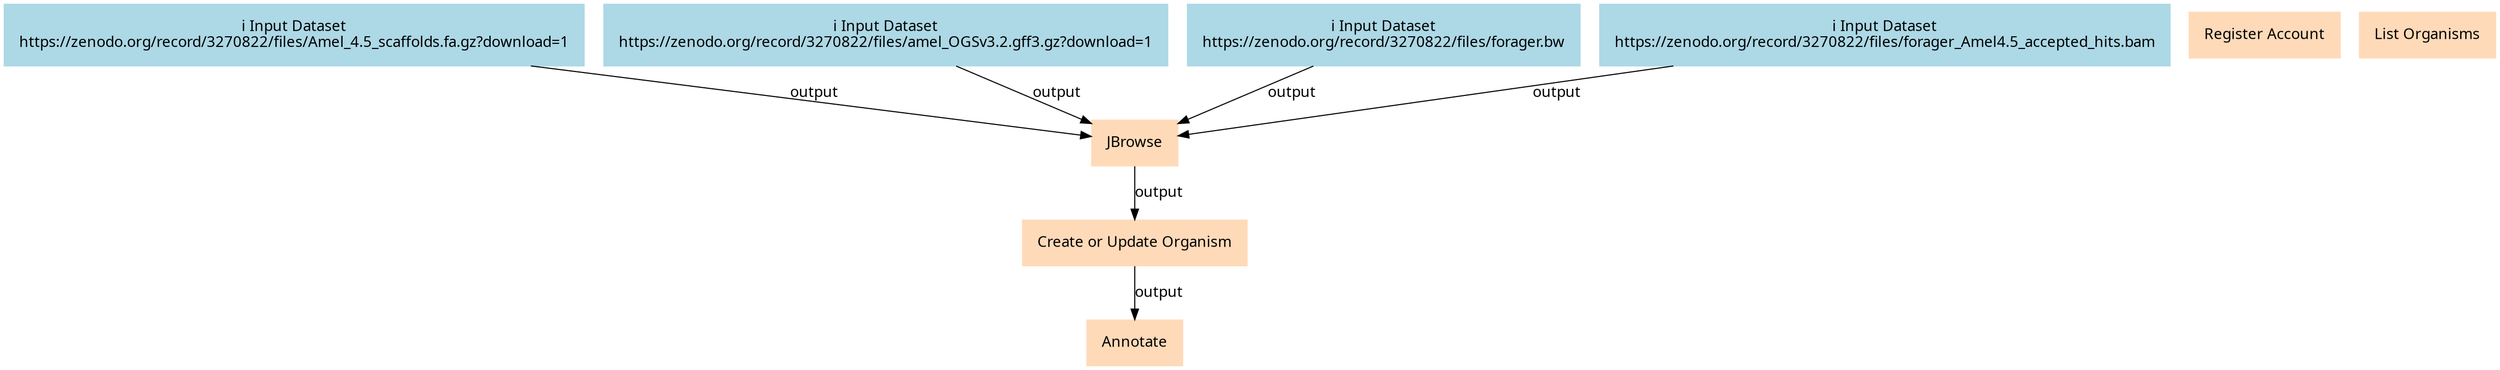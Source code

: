 digraph main {
  node [fontname="Atkinson Hyperlegible", shape=box, color=white,style=filled,color=peachpuff,margin="0.2,0.2"];
  edge [fontname="Atkinson Hyperlegible"];
  0[color=lightblue,label="ℹ️ Input Dataset\nhttps://zenodo.org/record/3270822/files/Amel_4.5_scaffolds.fa.gz?download=1"]
  1[color=lightblue,label="ℹ️ Input Dataset\nhttps://zenodo.org/record/3270822/files/amel_OGSv3.2.gff3.gz?download=1"]
  2[color=lightblue,label="ℹ️ Input Dataset\nhttps://zenodo.org/record/3270822/files/forager.bw"]
  3[color=lightblue,label="ℹ️ Input Dataset\nhttps://zenodo.org/record/3270822/files/forager_Amel4.5_accepted_hits.bam"]
  4[label="Register Account"]
  5[label="List Organisms"]
  6[label="JBrowse"]
  0 -> 6 [label="output"]
  1 -> 6 [label="output"]
  3 -> 6 [label="output"]
  2 -> 6 [label="output"]
  7[label="Create or Update Organism"]
  6 -> 7 [label="output"]
  8[label="Annotate"]
  7 -> 8 [label="output"]
}